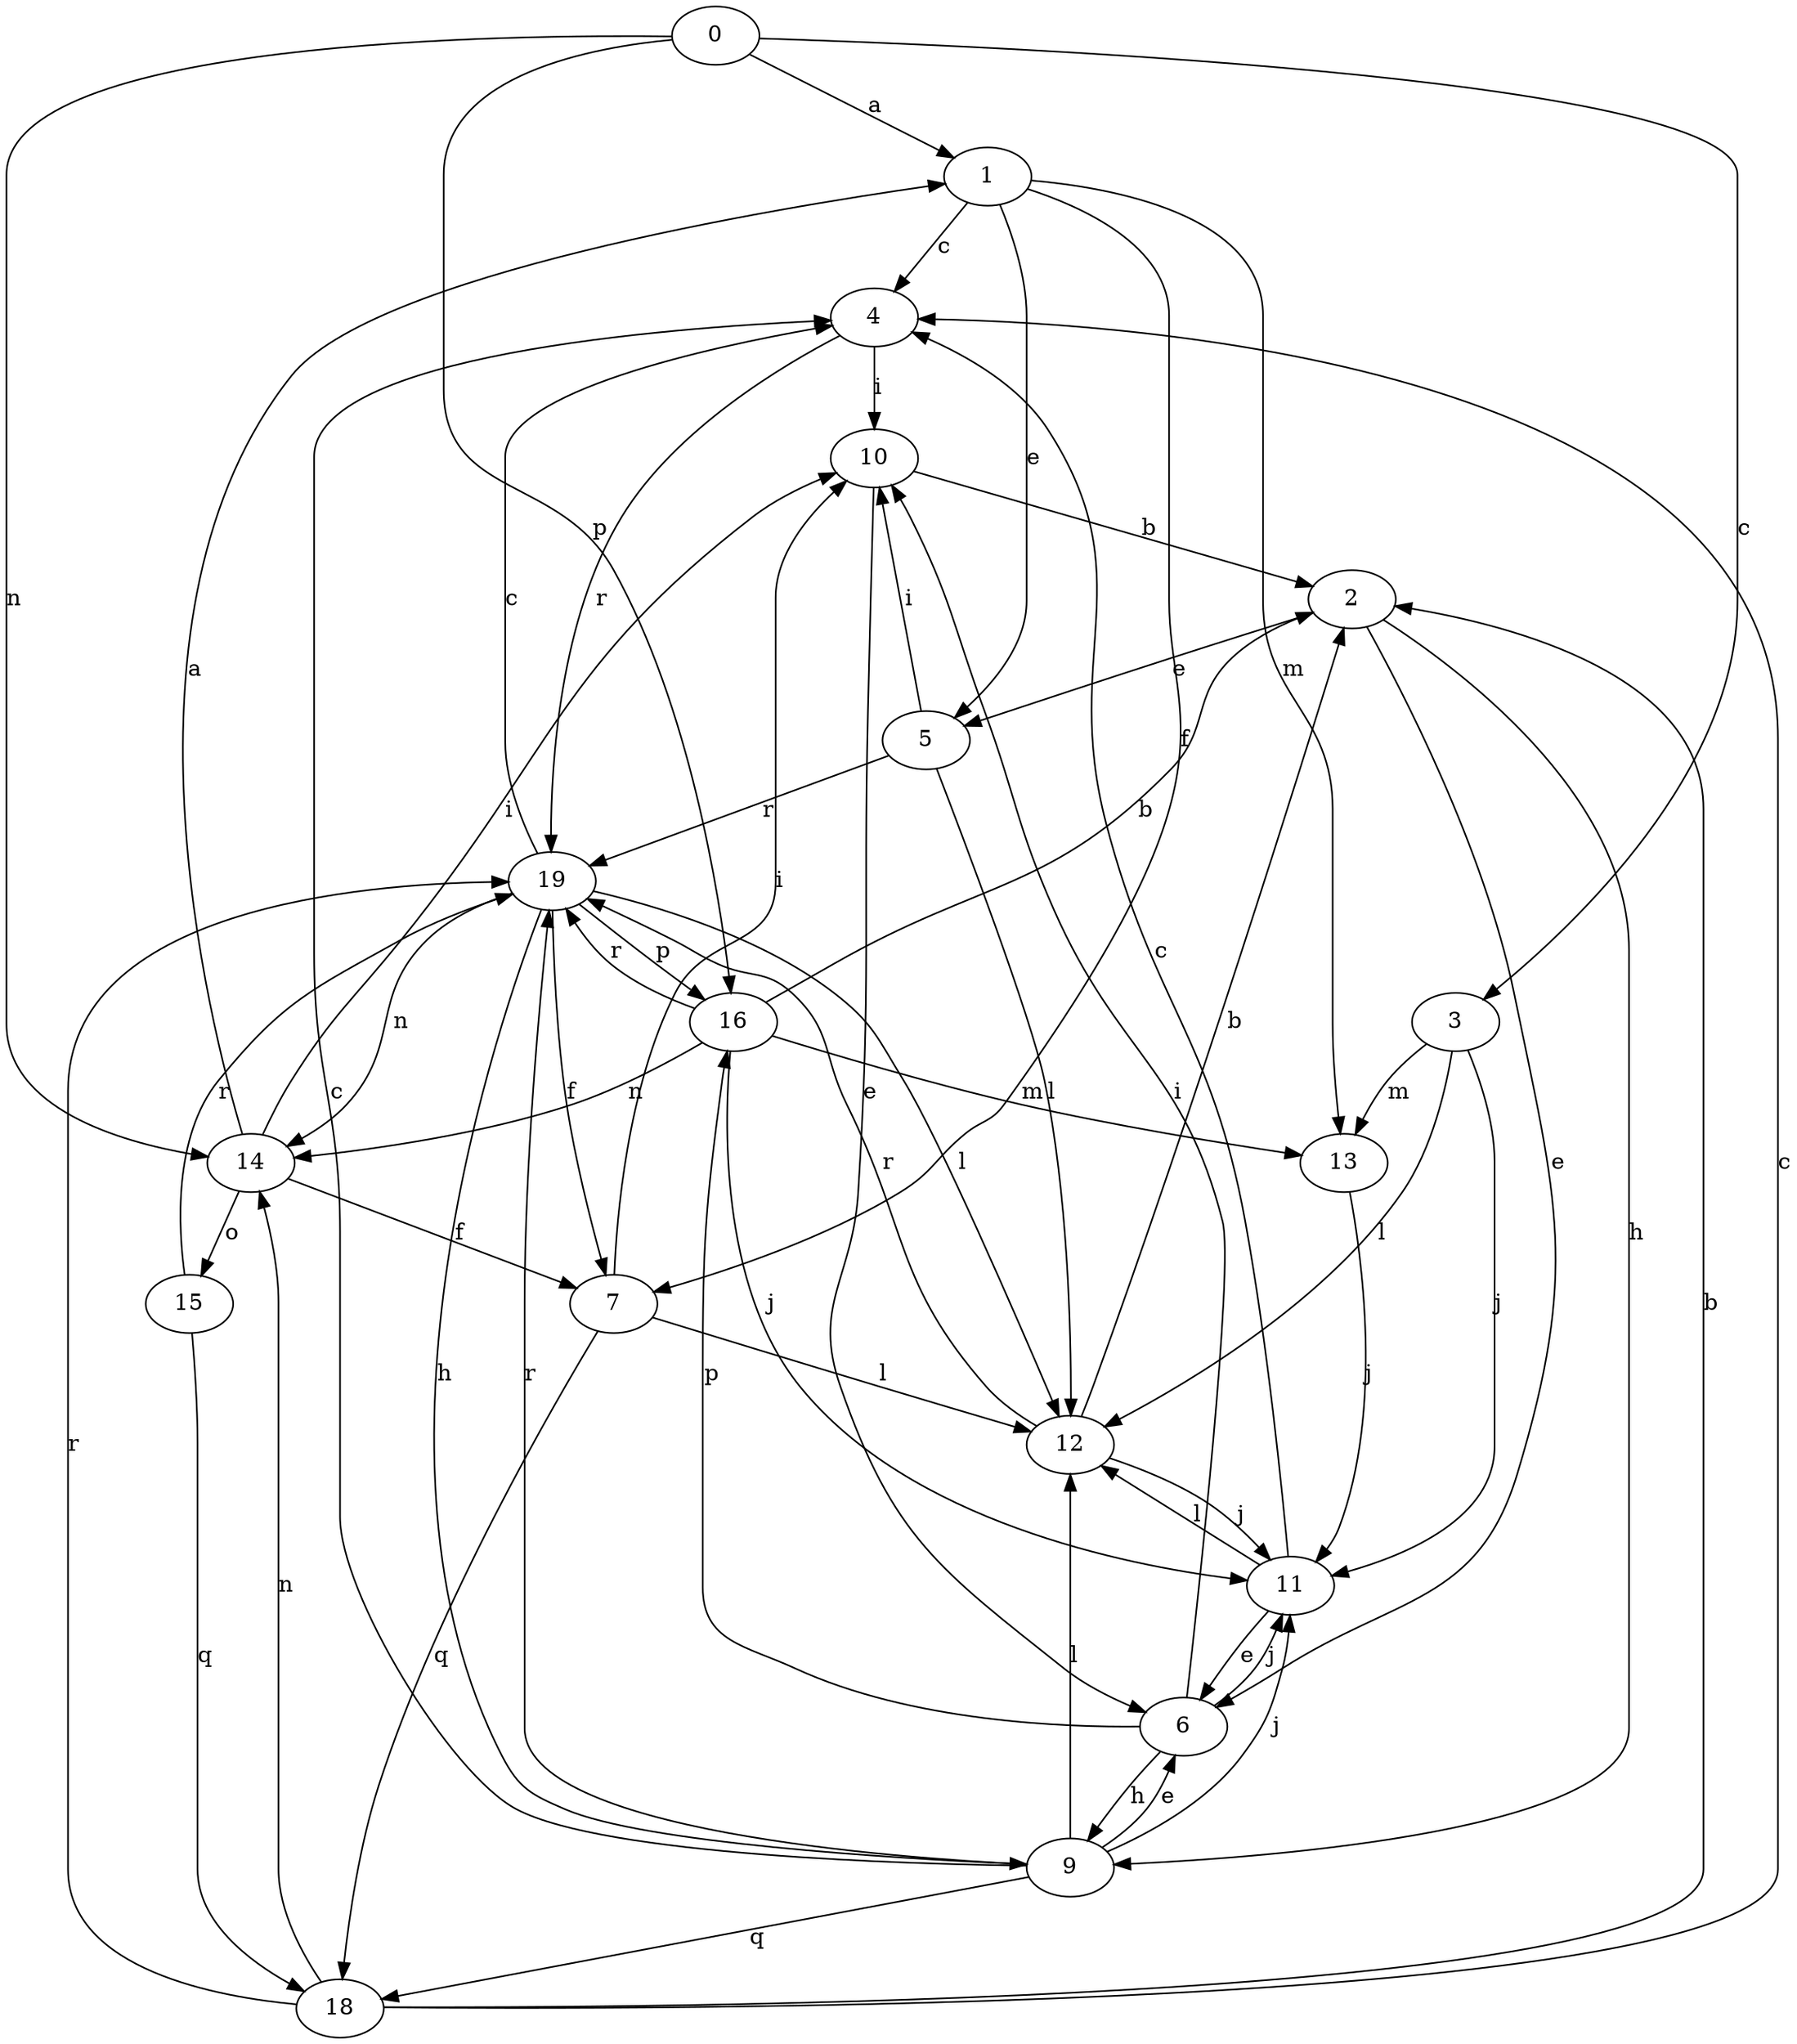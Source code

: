 strict digraph  {
0;
1;
2;
3;
4;
5;
6;
7;
9;
10;
11;
12;
13;
14;
15;
16;
18;
19;
0 -> 1  [label=a];
0 -> 3  [label=c];
0 -> 14  [label=n];
0 -> 16  [label=p];
1 -> 4  [label=c];
1 -> 5  [label=e];
1 -> 7  [label=f];
1 -> 13  [label=m];
2 -> 5  [label=e];
2 -> 6  [label=e];
2 -> 9  [label=h];
3 -> 11  [label=j];
3 -> 12  [label=l];
3 -> 13  [label=m];
4 -> 10  [label=i];
4 -> 19  [label=r];
5 -> 10  [label=i];
5 -> 12  [label=l];
5 -> 19  [label=r];
6 -> 9  [label=h];
6 -> 10  [label=i];
6 -> 11  [label=j];
6 -> 16  [label=p];
7 -> 10  [label=i];
7 -> 12  [label=l];
7 -> 18  [label=q];
9 -> 4  [label=c];
9 -> 6  [label=e];
9 -> 11  [label=j];
9 -> 12  [label=l];
9 -> 18  [label=q];
9 -> 19  [label=r];
10 -> 2  [label=b];
10 -> 6  [label=e];
11 -> 4  [label=c];
11 -> 6  [label=e];
11 -> 12  [label=l];
12 -> 2  [label=b];
12 -> 11  [label=j];
12 -> 19  [label=r];
13 -> 11  [label=j];
14 -> 1  [label=a];
14 -> 7  [label=f];
14 -> 10  [label=i];
14 -> 15  [label=o];
15 -> 18  [label=q];
15 -> 19  [label=r];
16 -> 2  [label=b];
16 -> 11  [label=j];
16 -> 13  [label=m];
16 -> 14  [label=n];
16 -> 19  [label=r];
18 -> 2  [label=b];
18 -> 4  [label=c];
18 -> 14  [label=n];
18 -> 19  [label=r];
19 -> 4  [label=c];
19 -> 7  [label=f];
19 -> 9  [label=h];
19 -> 12  [label=l];
19 -> 14  [label=n];
19 -> 16  [label=p];
}
